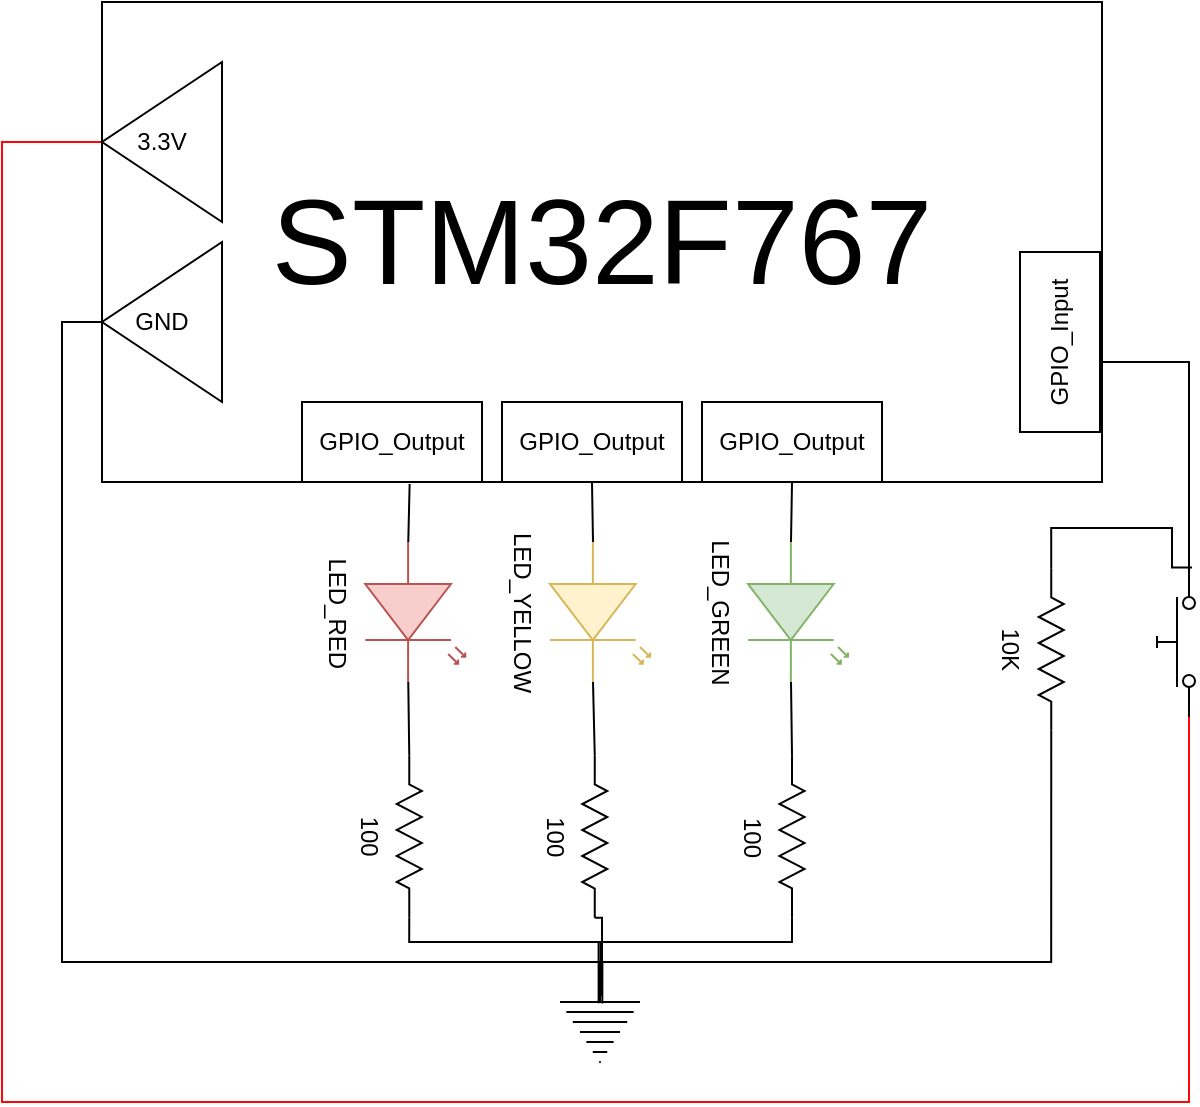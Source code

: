 <mxfile version="28.1.2">
  <diagram id="-adX6mvvkEu7IYGf4EIG" name="Page-1">
    <mxGraphModel dx="1722" dy="919" grid="1" gridSize="5" guides="1" tooltips="1" connect="1" arrows="1" fold="1" page="1" pageScale="1" pageWidth="850" pageHeight="1100" math="0" shadow="0">
      <root>
        <mxCell id="0" />
        <mxCell id="1" parent="0" />
        <mxCell id="haDYLrlUG1KrTOK4M4nS-3" value="&lt;font style=&quot;font-size: 60px;&quot;&gt;STM32F767&lt;/font&gt;" style="rounded=0;whiteSpace=wrap;html=1;" vertex="1" parent="1">
          <mxGeometry x="160" y="270" width="500" height="240" as="geometry" />
        </mxCell>
        <mxCell id="haDYLrlUG1KrTOK4M4nS-32" style="edgeStyle=orthogonalEdgeStyle;shape=connector;rounded=0;orthogonalLoop=1;jettySize=auto;html=1;exitX=0;exitY=0.5;exitDx=0;exitDy=0;entryX=0;entryY=0.8;entryDx=0;entryDy=0;strokeColor=#FF0707;align=center;verticalAlign=middle;fontFamily=Helvetica;fontSize=11;fontColor=default;labelBackgroundColor=default;endArrow=none;endFill=0;" edge="1" parent="1" source="haDYLrlUG1KrTOK4M4nS-4" target="haDYLrlUG1KrTOK4M4nS-30">
          <mxGeometry relative="1" as="geometry">
            <Array as="points">
              <mxPoint x="110" y="340" />
              <mxPoint x="110" y="820" />
              <mxPoint x="703" y="820" />
            </Array>
          </mxGeometry>
        </mxCell>
        <mxCell id="haDYLrlUG1KrTOK4M4nS-4" value="3.3V" style="triangle;whiteSpace=wrap;html=1;flipH=1;" vertex="1" parent="1">
          <mxGeometry x="160" y="300" width="60" height="80" as="geometry" />
        </mxCell>
        <mxCell id="haDYLrlUG1KrTOK4M4nS-5" value="GND" style="triangle;whiteSpace=wrap;html=1;flipH=1;" vertex="1" parent="1">
          <mxGeometry x="160" y="390" width="60" height="80" as="geometry" />
        </mxCell>
        <mxCell id="haDYLrlUG1KrTOK4M4nS-6" value="GPIO_Output" style="rounded=0;whiteSpace=wrap;html=1;" vertex="1" parent="1">
          <mxGeometry x="260" y="470" width="90" height="40" as="geometry" />
        </mxCell>
        <mxCell id="haDYLrlUG1KrTOK4M4nS-8" value="GPIO_Output" style="rounded=0;whiteSpace=wrap;html=1;" vertex="1" parent="1">
          <mxGeometry x="360" y="470" width="90" height="40" as="geometry" />
        </mxCell>
        <mxCell id="haDYLrlUG1KrTOK4M4nS-9" value="GPIO_Output" style="rounded=0;whiteSpace=wrap;html=1;" vertex="1" parent="1">
          <mxGeometry x="460" y="470" width="90" height="40" as="geometry" />
        </mxCell>
        <mxCell id="haDYLrlUG1KrTOK4M4nS-10" value="GPIO_Input" style="rounded=0;whiteSpace=wrap;html=1;rotation=-90;" vertex="1" parent="1">
          <mxGeometry x="594" y="420" width="90" height="40" as="geometry" />
        </mxCell>
        <mxCell id="haDYLrlUG1KrTOK4M4nS-11" value="LED_RED" style="verticalLabelPosition=bottom;shadow=0;dashed=0;align=center;html=1;verticalAlign=top;shape=mxgraph.electrical.opto_electronics.led_2;pointerEvents=1;rotation=90;fillColor=#f8cecc;strokeColor=#b85450;" vertex="1" parent="1">
          <mxGeometry x="281.63" y="550" width="70" height="50" as="geometry" />
        </mxCell>
        <mxCell id="haDYLrlUG1KrTOK4M4nS-21" style="edgeStyle=orthogonalEdgeStyle;shape=connector;rounded=0;orthogonalLoop=1;jettySize=auto;html=1;exitX=0;exitY=0.57;exitDx=0;exitDy=0;exitPerimeter=0;entryX=0.5;entryY=1;entryDx=0;entryDy=0;strokeColor=default;align=center;verticalAlign=middle;fontFamily=Helvetica;fontSize=11;fontColor=default;labelBackgroundColor=default;endArrow=none;endFill=0;" edge="1" parent="1" source="haDYLrlUG1KrTOK4M4nS-12" target="haDYLrlUG1KrTOK4M4nS-8">
          <mxGeometry relative="1" as="geometry" />
        </mxCell>
        <mxCell id="haDYLrlUG1KrTOK4M4nS-12" value="LED_YELLOW" style="verticalLabelPosition=bottom;shadow=0;dashed=0;align=center;html=1;verticalAlign=top;shape=mxgraph.electrical.opto_electronics.led_2;pointerEvents=1;rotation=90;fillColor=#fff2cc;strokeColor=#d6b656;" vertex="1" parent="1">
          <mxGeometry x="374" y="550" width="70" height="50" as="geometry" />
        </mxCell>
        <mxCell id="haDYLrlUG1KrTOK4M4nS-20" style="edgeStyle=orthogonalEdgeStyle;shape=connector;rounded=0;orthogonalLoop=1;jettySize=auto;html=1;exitX=0;exitY=0.57;exitDx=0;exitDy=0;exitPerimeter=0;entryX=0.5;entryY=1;entryDx=0;entryDy=0;strokeColor=default;align=center;verticalAlign=middle;fontFamily=Helvetica;fontSize=11;fontColor=default;labelBackgroundColor=default;endArrow=none;endFill=0;" edge="1" parent="1" source="haDYLrlUG1KrTOK4M4nS-13" target="haDYLrlUG1KrTOK4M4nS-9">
          <mxGeometry relative="1" as="geometry" />
        </mxCell>
        <mxCell id="haDYLrlUG1KrTOK4M4nS-13" value="LED_GREEN" style="verticalLabelPosition=bottom;shadow=0;dashed=0;align=center;html=1;verticalAlign=top;shape=mxgraph.electrical.opto_electronics.led_2;pointerEvents=1;rotation=90;fillColor=#d5e8d4;strokeColor=#82b366;" vertex="1" parent="1">
          <mxGeometry x="473" y="550" width="70" height="50" as="geometry" />
        </mxCell>
        <mxCell id="haDYLrlUG1KrTOK4M4nS-14" value="100" style="pointerEvents=1;verticalLabelPosition=bottom;shadow=0;dashed=0;align=center;html=1;verticalAlign=top;shape=mxgraph.electrical.resistors.resistor_2;rotation=90;" vertex="1" parent="1">
          <mxGeometry x="273.01" y="680.99" width="81.25" height="12.5" as="geometry" />
        </mxCell>
        <mxCell id="haDYLrlUG1KrTOK4M4nS-25" style="edgeStyle=orthogonalEdgeStyle;shape=connector;rounded=0;orthogonalLoop=1;jettySize=auto;html=1;exitX=1;exitY=0.5;exitDx=0;exitDy=0;exitPerimeter=0;strokeColor=default;align=center;verticalAlign=middle;fontFamily=Helvetica;fontSize=11;fontColor=default;labelBackgroundColor=default;endArrow=none;endFill=0;entryX=0.525;entryY=0.175;entryDx=0;entryDy=0;entryPerimeter=0;" edge="1" parent="1" source="haDYLrlUG1KrTOK4M4nS-15" target="haDYLrlUG1KrTOK4M4nS-23">
          <mxGeometry relative="1" as="geometry">
            <mxPoint x="410" y="755" as="targetPoint" />
          </mxGeometry>
        </mxCell>
        <mxCell id="haDYLrlUG1KrTOK4M4nS-15" value="100" style="pointerEvents=1;verticalLabelPosition=bottom;shadow=0;dashed=0;align=center;html=1;verticalAlign=top;shape=mxgraph.electrical.resistors.resistor_2;rotation=90;" vertex="1" parent="1">
          <mxGeometry x="365.755" y="680.995" width="81.25" height="12.5" as="geometry" />
        </mxCell>
        <mxCell id="haDYLrlUG1KrTOK4M4nS-26" style="edgeStyle=orthogonalEdgeStyle;shape=connector;rounded=0;orthogonalLoop=1;jettySize=auto;html=1;exitX=1;exitY=0.5;exitDx=0;exitDy=0;exitPerimeter=0;strokeColor=default;align=center;verticalAlign=middle;fontFamily=Helvetica;fontSize=11;fontColor=default;labelBackgroundColor=default;endArrow=none;endFill=0;entryX=0.483;entryY=0.267;entryDx=0;entryDy=0;entryPerimeter=0;" edge="1" parent="1" source="haDYLrlUG1KrTOK4M4nS-16" target="haDYLrlUG1KrTOK4M4nS-23">
          <mxGeometry relative="1" as="geometry">
            <mxPoint x="410" y="750" as="targetPoint" />
            <Array as="points">
              <mxPoint x="505" y="740" />
              <mxPoint x="408" y="740" />
            </Array>
          </mxGeometry>
        </mxCell>
        <mxCell id="haDYLrlUG1KrTOK4M4nS-16" value="100" style="pointerEvents=1;verticalLabelPosition=bottom;shadow=0;dashed=0;align=center;html=1;verticalAlign=top;shape=mxgraph.electrical.resistors.resistor_2;rotation=90;" vertex="1" parent="1">
          <mxGeometry x="464.375" y="680.985" width="81.25" height="12.5" as="geometry" />
        </mxCell>
        <mxCell id="haDYLrlUG1KrTOK4M4nS-17" style="edgeStyle=orthogonalEdgeStyle;rounded=0;orthogonalLoop=1;jettySize=auto;html=1;exitX=1;exitY=0.57;exitDx=0;exitDy=0;exitPerimeter=0;entryX=0;entryY=0.5;entryDx=0;entryDy=0;entryPerimeter=0;endArrow=none;endFill=0;" edge="1" parent="1" source="haDYLrlUG1KrTOK4M4nS-11" target="haDYLrlUG1KrTOK4M4nS-14">
          <mxGeometry relative="1" as="geometry" />
        </mxCell>
        <mxCell id="haDYLrlUG1KrTOK4M4nS-18" style="edgeStyle=orthogonalEdgeStyle;shape=connector;rounded=0;orthogonalLoop=1;jettySize=auto;html=1;exitX=1;exitY=0.57;exitDx=0;exitDy=0;exitPerimeter=0;entryX=0;entryY=0.5;entryDx=0;entryDy=0;entryPerimeter=0;strokeColor=default;align=center;verticalAlign=middle;fontFamily=Helvetica;fontSize=11;fontColor=default;labelBackgroundColor=default;endArrow=none;endFill=0;" edge="1" parent="1" source="haDYLrlUG1KrTOK4M4nS-12" target="haDYLrlUG1KrTOK4M4nS-15">
          <mxGeometry relative="1" as="geometry" />
        </mxCell>
        <mxCell id="haDYLrlUG1KrTOK4M4nS-19" style="edgeStyle=orthogonalEdgeStyle;shape=connector;rounded=0;orthogonalLoop=1;jettySize=auto;html=1;exitX=1;exitY=0.57;exitDx=0;exitDy=0;exitPerimeter=0;entryX=0;entryY=0.5;entryDx=0;entryDy=0;entryPerimeter=0;strokeColor=default;align=center;verticalAlign=middle;fontFamily=Helvetica;fontSize=11;fontColor=default;labelBackgroundColor=default;endArrow=none;endFill=0;" edge="1" parent="1" source="haDYLrlUG1KrTOK4M4nS-13" target="haDYLrlUG1KrTOK4M4nS-16">
          <mxGeometry relative="1" as="geometry" />
        </mxCell>
        <mxCell id="haDYLrlUG1KrTOK4M4nS-22" style="edgeStyle=orthogonalEdgeStyle;shape=connector;rounded=0;orthogonalLoop=1;jettySize=auto;html=1;exitX=0;exitY=0.57;exitDx=0;exitDy=0;exitPerimeter=0;entryX=0.598;entryY=1.025;entryDx=0;entryDy=0;entryPerimeter=0;strokeColor=default;align=center;verticalAlign=middle;fontFamily=Helvetica;fontSize=11;fontColor=default;labelBackgroundColor=default;endArrow=none;endFill=0;" edge="1" parent="1" source="haDYLrlUG1KrTOK4M4nS-11" target="haDYLrlUG1KrTOK4M4nS-6">
          <mxGeometry relative="1" as="geometry" />
        </mxCell>
        <mxCell id="haDYLrlUG1KrTOK4M4nS-23" value="" style="pointerEvents=1;verticalLabelPosition=bottom;shadow=0;dashed=0;align=center;html=1;verticalAlign=top;shape=mxgraph.electrical.signal_sources.protective_earth;" vertex="1" parent="1">
          <mxGeometry x="389" y="760" width="40" height="40" as="geometry" />
        </mxCell>
        <mxCell id="haDYLrlUG1KrTOK4M4nS-24" style="edgeStyle=orthogonalEdgeStyle;shape=connector;rounded=0;orthogonalLoop=1;jettySize=auto;html=1;exitX=1;exitY=0.5;exitDx=0;exitDy=0;exitPerimeter=0;entryX=0.508;entryY=0.108;entryDx=0;entryDy=0;entryPerimeter=0;strokeColor=default;align=center;verticalAlign=middle;fontFamily=Helvetica;fontSize=11;fontColor=default;labelBackgroundColor=default;endArrow=none;endFill=0;" edge="1" parent="1" source="haDYLrlUG1KrTOK4M4nS-14" target="haDYLrlUG1KrTOK4M4nS-23">
          <mxGeometry relative="1" as="geometry">
            <Array as="points">
              <mxPoint x="314" y="740" />
              <mxPoint x="409" y="740" />
            </Array>
          </mxGeometry>
        </mxCell>
        <mxCell id="haDYLrlUG1KrTOK4M4nS-33" style="edgeStyle=orthogonalEdgeStyle;shape=connector;rounded=0;orthogonalLoop=1;jettySize=auto;html=1;exitX=1;exitY=0.8;exitDx=0;exitDy=0;entryX=1;entryY=0.75;entryDx=0;entryDy=0;strokeColor=default;align=center;verticalAlign=middle;fontFamily=Helvetica;fontSize=11;fontColor=default;labelBackgroundColor=default;endArrow=none;endFill=0;" edge="1" parent="1" source="haDYLrlUG1KrTOK4M4nS-30" target="haDYLrlUG1KrTOK4M4nS-3">
          <mxGeometry relative="1" as="geometry" />
        </mxCell>
        <mxCell id="haDYLrlUG1KrTOK4M4nS-30" value="" style="html=1;shape=mxgraph.electrical.electro-mechanical.pushbutton;aspect=fixed;elSwitchState=off;fontFamily=Helvetica;fontSize=11;fontColor=default;labelBackgroundColor=default;rotation=-90;flipH=0;" vertex="1" parent="1">
          <mxGeometry x="660" y="580" width="75" height="20" as="geometry" />
        </mxCell>
        <mxCell id="haDYLrlUG1KrTOK4M4nS-31" style="edgeStyle=orthogonalEdgeStyle;shape=connector;rounded=0;orthogonalLoop=1;jettySize=auto;html=1;exitX=0;exitY=0.5;exitDx=0;exitDy=0;entryX=0.495;entryY=0.199;entryDx=0;entryDy=0;entryPerimeter=0;strokeColor=default;align=center;verticalAlign=middle;fontFamily=Helvetica;fontSize=11;fontColor=default;labelBackgroundColor=default;endArrow=none;endFill=0;" edge="1" parent="1" source="haDYLrlUG1KrTOK4M4nS-5" target="haDYLrlUG1KrTOK4M4nS-23">
          <mxGeometry relative="1" as="geometry">
            <Array as="points">
              <mxPoint x="140" y="430" />
              <mxPoint x="140" y="750" />
              <mxPoint x="409" y="750" />
            </Array>
          </mxGeometry>
        </mxCell>
        <mxCell id="haDYLrlUG1KrTOK4M4nS-36" style="edgeStyle=orthogonalEdgeStyle;shape=connector;rounded=0;orthogonalLoop=1;jettySize=auto;html=1;exitX=0;exitY=0.5;exitDx=0;exitDy=0;exitPerimeter=0;strokeColor=default;align=center;verticalAlign=middle;fontFamily=Helvetica;fontSize=11;fontColor=default;labelBackgroundColor=default;endArrow=none;endFill=0;" edge="1" parent="1" source="haDYLrlUG1KrTOK4M4nS-34">
          <mxGeometry relative="1" as="geometry">
            <mxPoint x="705" y="552.793" as="targetPoint" />
            <Array as="points">
              <mxPoint x="635" y="533" />
              <mxPoint x="695" y="533" />
              <mxPoint x="695" y="553" />
            </Array>
          </mxGeometry>
        </mxCell>
        <mxCell id="haDYLrlUG1KrTOK4M4nS-34" value="10K" style="pointerEvents=1;verticalLabelPosition=bottom;shadow=0;dashed=0;align=center;html=1;verticalAlign=top;shape=mxgraph.electrical.resistors.resistor_2;rotation=90;" vertex="1" parent="1">
          <mxGeometry x="593.995" y="587.505" width="81.25" height="12.5" as="geometry" />
        </mxCell>
        <mxCell id="haDYLrlUG1KrTOK4M4nS-37" style="edgeStyle=orthogonalEdgeStyle;shape=connector;rounded=0;orthogonalLoop=1;jettySize=auto;html=1;exitX=1;exitY=0.5;exitDx=0;exitDy=0;exitPerimeter=0;entryX=0.529;entryY=0.268;entryDx=0;entryDy=0;entryPerimeter=0;strokeColor=default;align=center;verticalAlign=middle;fontFamily=Helvetica;fontSize=11;fontColor=default;labelBackgroundColor=default;endArrow=none;endFill=0;" edge="1" parent="1" source="haDYLrlUG1KrTOK4M4nS-34" target="haDYLrlUG1KrTOK4M4nS-23">
          <mxGeometry relative="1" as="geometry">
            <Array as="points">
              <mxPoint x="635" y="750" />
              <mxPoint x="410" y="750" />
            </Array>
          </mxGeometry>
        </mxCell>
      </root>
    </mxGraphModel>
  </diagram>
</mxfile>
